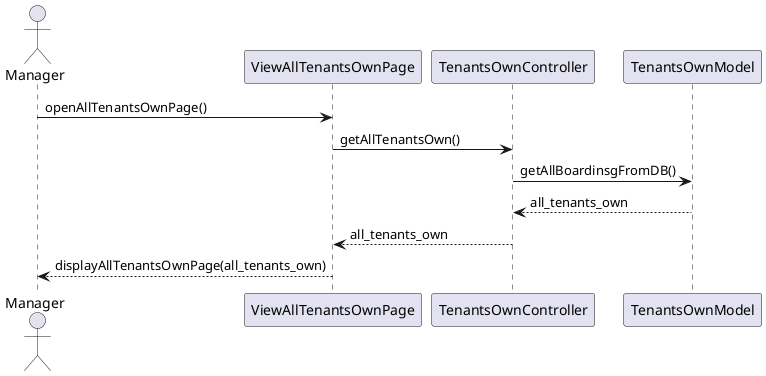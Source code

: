 @startuml
actor Manager as act
participant ViewAllTenantsOwnPage as view
participant TenantsOwnController as ctrl
participant TenantsOwnModel as model

act -> view: openAllTenantsOwnPage()
view -> ctrl: getAllTenantsOwn()
ctrl -> model: getAllBoardinsgFromDB()
ctrl <-- model: all_tenants_own
view <-- ctrl: all_tenants_own
act <-- view: displayAllTenantsOwnPage(all_tenants_own)

@enduml